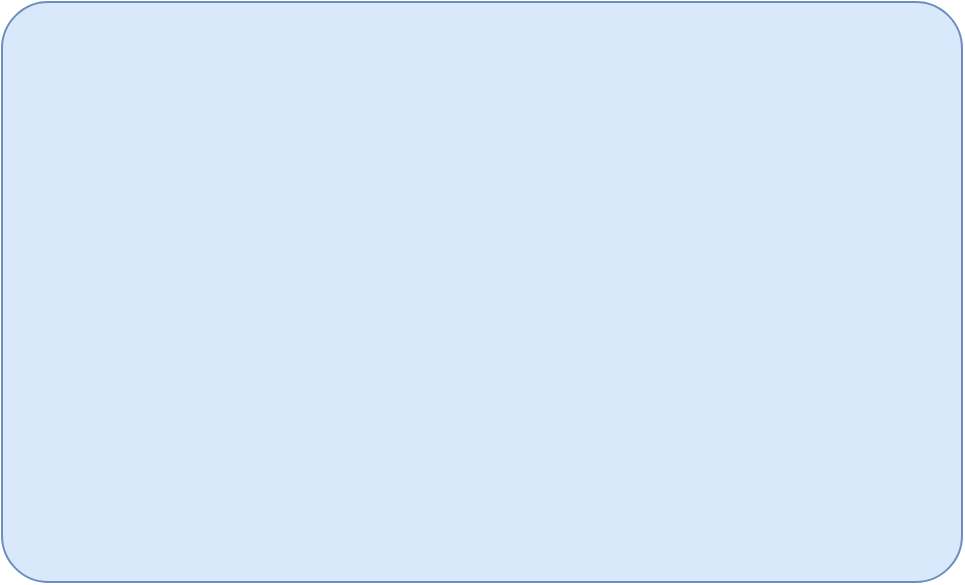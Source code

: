 <mxfile version="26.1.0">
  <diagram name="第 1 页" id="6O1kq6QhIppo-Nqx2D0E">
    <mxGraphModel dx="1213" dy="815" grid="1" gridSize="10" guides="1" tooltips="1" connect="1" arrows="1" fold="1" page="1" pageScale="1" pageWidth="827" pageHeight="1169" math="0" shadow="0">
      <root>
        <mxCell id="0" />
        <mxCell id="1" parent="0" />
        <mxCell id="AYxrfLYcL7_NrFFGG1XF-1" value="" style="rounded=1;arcSize=8;whiteSpace=wrap;html=1;fillColor=#dae8fc;strokeColor=#6c8ebf;" vertex="1" parent="1">
          <mxGeometry x="120" y="200" width="480" height="290" as="geometry" />
        </mxCell>
      </root>
    </mxGraphModel>
  </diagram>
</mxfile>
